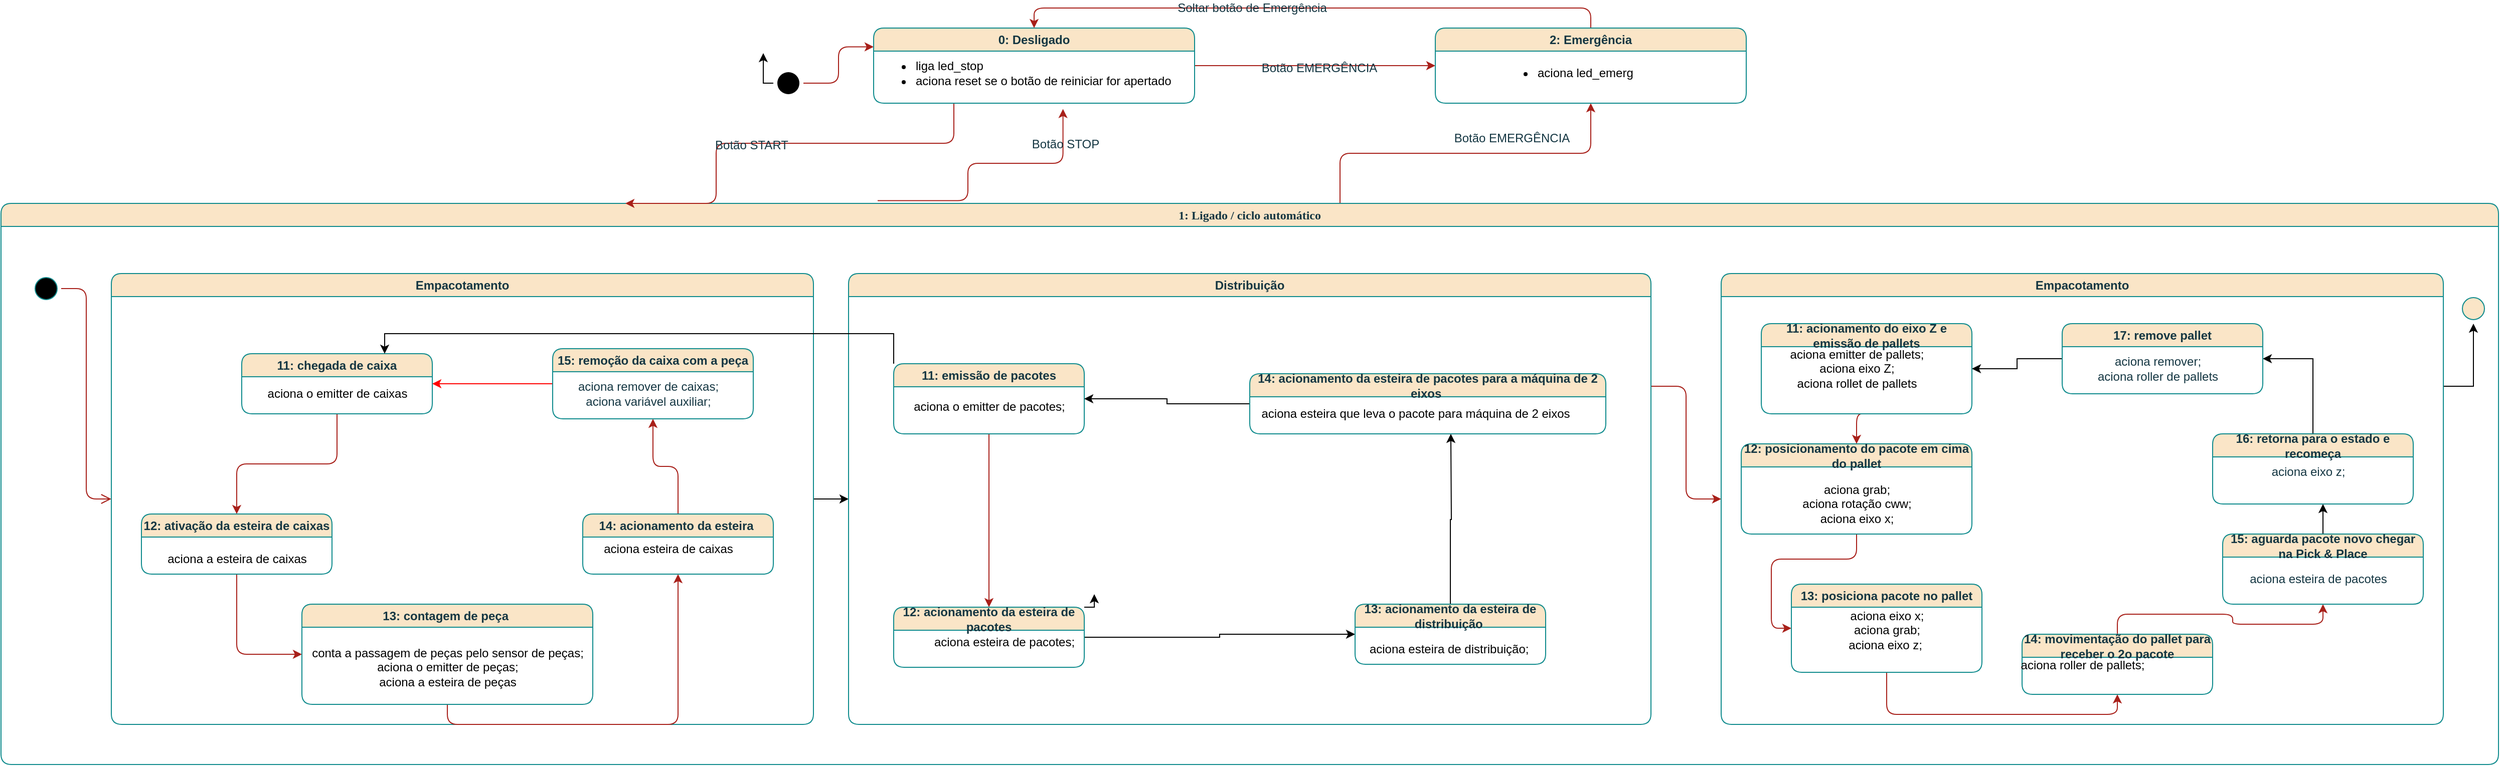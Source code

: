 <mxfile version="24.2.2" type="github">
  <diagram name="Page-1" id="58cdce13-f638-feb5-8d6f-7d28b1aa9fa0">
    <mxGraphModel dx="3764" dy="852" grid="1" gridSize="10" guides="1" tooltips="1" connect="1" arrows="1" fold="1" page="1" pageScale="1" pageWidth="1100" pageHeight="850" background="none" math="0" shadow="0">
      <root>
        <mxCell id="0" />
        <mxCell id="1" parent="0" />
        <mxCell id="qbF3YQsKagiAexJu4wax-7" style="edgeStyle=orthogonalEdgeStyle;rounded=1;orthogonalLoop=1;jettySize=auto;html=1;entryX=0;entryY=0.25;entryDx=0;entryDy=0;fontFamily=Helvetica;fontSize=12;fontColor=default;labelBackgroundColor=none;strokeColor=#A8201A;" parent="1" source="382b91b5511bd0f7-1" target="qbF3YQsKagiAexJu4wax-6" edge="1">
          <mxGeometry relative="1" as="geometry" />
        </mxCell>
        <mxCell id="F7XQFqfHqzkWKHChAuvk-9" style="edgeStyle=orthogonalEdgeStyle;rounded=0;orthogonalLoop=1;jettySize=auto;html=1;exitX=0.5;exitY=1;exitDx=0;exitDy=0;" edge="1" parent="1" source="382b91b5511bd0f7-1">
          <mxGeometry relative="1" as="geometry">
            <mxPoint x="120" y="120" as="targetPoint" />
          </mxGeometry>
        </mxCell>
        <mxCell id="382b91b5511bd0f7-1" value="" style="ellipse;html=1;shape=startState;fillColor=#000000;strokeColor=none;rounded=1;shadow=0;comic=0;labelBackgroundColor=none;fontFamily=Verdana;fontSize=12;fontColor=#143642;align=center;direction=south;" parent="1" vertex="1">
          <mxGeometry x="130" y="135" width="30" height="30" as="geometry" />
        </mxCell>
        <mxCell id="qbF3YQsKagiAexJu4wax-10" style="edgeStyle=orthogonalEdgeStyle;rounded=1;orthogonalLoop=1;jettySize=auto;html=1;entryX=0.59;entryY=1.011;entryDx=0;entryDy=0;fontFamily=Helvetica;fontSize=12;fontColor=default;exitX=0.351;exitY=-0.005;exitDx=0;exitDy=0;exitPerimeter=0;labelBackgroundColor=none;strokeColor=#A8201A;entryPerimeter=0;" parent="1" source="2a3bc250acf0617d-7" edge="1" target="F7XQFqfHqzkWKHChAuvk-5">
          <mxGeometry relative="1" as="geometry">
            <mxPoint x="645" y="380" as="sourcePoint" />
            <mxPoint x="460" y="300" as="targetPoint" />
            <Array as="points">
              <mxPoint x="324" y="230" />
              <mxPoint x="419" y="230" />
            </Array>
          </mxGeometry>
        </mxCell>
        <mxCell id="qbF3YQsKagiAexJu4wax-12" value="Botão STOP" style="edgeLabel;html=1;align=center;verticalAlign=middle;resizable=0;points=[];strokeColor=#0F8B8D;fontFamily=Helvetica;fontSize=12;fontColor=#143642;fillColor=#FAE5C7;rounded=1;labelBackgroundColor=none;" parent="qbF3YQsKagiAexJu4wax-10" vertex="1" connectable="0">
          <mxGeometry x="0.745" y="-2" relative="1" as="geometry">
            <mxPoint as="offset" />
          </mxGeometry>
        </mxCell>
        <mxCell id="qbF3YQsKagiAexJu4wax-15" style="edgeStyle=orthogonalEdgeStyle;rounded=1;orthogonalLoop=1;jettySize=auto;html=1;entryX=0.5;entryY=1;entryDx=0;entryDy=0;fontFamily=Helvetica;fontSize=12;fontColor=default;labelBackgroundColor=none;strokeColor=#A8201A;" parent="1" source="2a3bc250acf0617d-7" target="qbF3YQsKagiAexJu4wax-8" edge="1">
          <mxGeometry relative="1" as="geometry">
            <Array as="points">
              <mxPoint x="695" y="220" />
              <mxPoint x="945" y="220" />
            </Array>
          </mxGeometry>
        </mxCell>
        <mxCell id="qbF3YQsKagiAexJu4wax-16" value="Botão EMERGÊNCIA" style="edgeLabel;html=1;align=center;verticalAlign=middle;resizable=0;points=[];strokeColor=#0F8B8D;fontFamily=Helvetica;fontSize=12;fontColor=#143642;fillColor=#FAE5C7;rounded=1;labelBackgroundColor=none;" parent="qbF3YQsKagiAexJu4wax-15" vertex="1" connectable="0">
          <mxGeometry x="0.264" y="1" relative="1" as="geometry">
            <mxPoint y="-14" as="offset" />
          </mxGeometry>
        </mxCell>
        <mxCell id="2a3bc250acf0617d-7" value="1: Ligado / ciclo automático" style="swimlane;whiteSpace=wrap;html=1;rounded=1;shadow=0;comic=0;labelBackgroundColor=none;strokeWidth=1;fontFamily=Verdana;fontSize=12;align=center;fillColor=#FAE5C7;strokeColor=#0F8B8D;fontColor=#143642;" parent="1" vertex="1">
          <mxGeometry x="-640" y="270" width="2490" height="560" as="geometry" />
        </mxCell>
        <mxCell id="3cde6dad864a17aa-9" style="edgeStyle=elbowEdgeStyle;html=1;labelBackgroundColor=none;endArrow=open;endSize=8;strokeColor=#A8201A;fontFamily=Verdana;fontSize=12;align=left;fontColor=default;entryX=0;entryY=0.5;entryDx=0;entryDy=0;" parent="2a3bc250acf0617d-7" source="2a3bc250acf0617d-3" edge="1" target="qbF3YQsKagiAexJu4wax-21">
          <mxGeometry relative="1" as="geometry">
            <mxPoint x="190" y="140" as="targetPoint" />
          </mxGeometry>
        </mxCell>
        <mxCell id="2a3bc250acf0617d-3" value="" style="ellipse;html=1;shape=startState;fillColor=#000000;strokeColor=#0F8B8D;rounded=1;shadow=0;comic=0;labelBackgroundColor=none;fontFamily=Verdana;fontSize=12;fontColor=#000000;align=center;direction=south;" parent="2a3bc250acf0617d-7" vertex="1">
          <mxGeometry x="30" y="70" width="30" height="30" as="geometry" />
        </mxCell>
        <mxCell id="F7XQFqfHqzkWKHChAuvk-37" style="edgeStyle=orthogonalEdgeStyle;rounded=0;orthogonalLoop=1;jettySize=auto;html=1;exitX=1;exitY=0.5;exitDx=0;exitDy=0;entryX=0;entryY=0.5;entryDx=0;entryDy=0;" edge="1" parent="2a3bc250acf0617d-7" source="qbF3YQsKagiAexJu4wax-21" target="F7XQFqfHqzkWKHChAuvk-12">
          <mxGeometry relative="1" as="geometry" />
        </mxCell>
        <mxCell id="qbF3YQsKagiAexJu4wax-21" value="Empacotamento" style="swimlane;whiteSpace=wrap;html=1;strokeColor=#0F8B8D;align=center;verticalAlign=middle;fontFamily=Helvetica;fontSize=12;fontColor=#143642;fillColor=#FAE5C7;rounded=1;labelBackgroundColor=none;" parent="2a3bc250acf0617d-7" vertex="1">
          <mxGeometry x="110" y="70" width="700" height="450" as="geometry" />
        </mxCell>
        <mxCell id="qbF3YQsKagiAexJu4wax-40" style="edgeStyle=orthogonalEdgeStyle;rounded=1;orthogonalLoop=1;jettySize=auto;html=1;exitX=0.5;exitY=1;exitDx=0;exitDy=0;entryX=0.5;entryY=0;entryDx=0;entryDy=0;fontFamily=Helvetica;fontSize=12;fontColor=default;labelBackgroundColor=none;strokeColor=#A8201A;" parent="qbF3YQsKagiAexJu4wax-21" source="qbF3YQsKagiAexJu4wax-28" target="qbF3YQsKagiAexJu4wax-29" edge="1">
          <mxGeometry relative="1" as="geometry" />
        </mxCell>
        <mxCell id="qbF3YQsKagiAexJu4wax-28" value="11: chegada de caixa" style="swimlane;whiteSpace=wrap;html=1;strokeColor=#0F8B8D;align=center;verticalAlign=middle;fontFamily=Helvetica;fontSize=12;fontColor=#143642;fillColor=#FAE5C7;rounded=1;labelBackgroundColor=none;" parent="qbF3YQsKagiAexJu4wax-21" vertex="1">
          <mxGeometry x="130" y="80" width="190" height="60" as="geometry" />
        </mxCell>
        <mxCell id="F7XQFqfHqzkWKHChAuvk-48" value="aciona o emitter de caixas" style="text;html=1;align=center;verticalAlign=middle;resizable=0;points=[];autosize=1;strokeColor=none;fillColor=none;" vertex="1" parent="qbF3YQsKagiAexJu4wax-28">
          <mxGeometry x="15" y="25" width="160" height="30" as="geometry" />
        </mxCell>
        <mxCell id="qbF3YQsKagiAexJu4wax-41" style="edgeStyle=orthogonalEdgeStyle;rounded=1;orthogonalLoop=1;jettySize=auto;html=1;exitX=0.5;exitY=1;exitDx=0;exitDy=0;entryX=0;entryY=0.5;entryDx=0;entryDy=0;fontFamily=Helvetica;fontSize=12;fontColor=default;labelBackgroundColor=none;strokeColor=#A8201A;" parent="qbF3YQsKagiAexJu4wax-21" source="qbF3YQsKagiAexJu4wax-29" target="qbF3YQsKagiAexJu4wax-30" edge="1">
          <mxGeometry relative="1" as="geometry" />
        </mxCell>
        <mxCell id="qbF3YQsKagiAexJu4wax-29" value="12: ativação da esteira de caixas" style="swimlane;whiteSpace=wrap;html=1;strokeColor=#0F8B8D;align=center;verticalAlign=middle;fontFamily=Helvetica;fontSize=12;fontColor=#143642;fillColor=#FAE5C7;rounded=1;labelBackgroundColor=none;" parent="qbF3YQsKagiAexJu4wax-21" vertex="1">
          <mxGeometry x="30" y="240" width="190" height="60" as="geometry" />
        </mxCell>
        <mxCell id="F7XQFqfHqzkWKHChAuvk-49" value="aciona a esteira de caixas" style="text;html=1;align=center;verticalAlign=middle;resizable=0;points=[];autosize=1;strokeColor=none;fillColor=none;" vertex="1" parent="qbF3YQsKagiAexJu4wax-29">
          <mxGeometry x="15" y="30" width="160" height="30" as="geometry" />
        </mxCell>
        <mxCell id="qbF3YQsKagiAexJu4wax-42" style="edgeStyle=orthogonalEdgeStyle;rounded=1;orthogonalLoop=1;jettySize=auto;html=1;exitX=0.5;exitY=1;exitDx=0;exitDy=0;entryX=0.5;entryY=1;entryDx=0;entryDy=0;fontFamily=Helvetica;fontSize=12;fontColor=default;labelBackgroundColor=none;strokeColor=#A8201A;" parent="qbF3YQsKagiAexJu4wax-21" source="qbF3YQsKagiAexJu4wax-30" target="qbF3YQsKagiAexJu4wax-31" edge="1">
          <mxGeometry relative="1" as="geometry" />
        </mxCell>
        <mxCell id="qbF3YQsKagiAexJu4wax-30" value="13: contagem de peça&amp;nbsp;" style="swimlane;whiteSpace=wrap;html=1;strokeColor=#0F8B8D;align=center;verticalAlign=middle;fontFamily=Helvetica;fontSize=12;fontColor=#143642;fillColor=#FAE5C7;rounded=1;labelBackgroundColor=none;" parent="qbF3YQsKagiAexJu4wax-21" vertex="1">
          <mxGeometry x="190" y="330" width="290" height="100" as="geometry">
            <mxRectangle x="70" y="370" width="160" height="30" as="alternateBounds" />
          </mxGeometry>
        </mxCell>
        <mxCell id="F7XQFqfHqzkWKHChAuvk-50" value="conta a passagem de peças pelo sensor de peças;&lt;div&gt;aciona o emitter de peças;&lt;/div&gt;&lt;div&gt;aciona a esteira de peças&lt;/div&gt;" style="text;html=1;align=center;verticalAlign=middle;resizable=0;points=[];autosize=1;strokeColor=none;fillColor=none;" vertex="1" parent="qbF3YQsKagiAexJu4wax-30">
          <mxGeometry y="33" width="290" height="60" as="geometry" />
        </mxCell>
        <mxCell id="qbF3YQsKagiAexJu4wax-43" style="edgeStyle=orthogonalEdgeStyle;rounded=1;orthogonalLoop=1;jettySize=auto;html=1;exitX=0.5;exitY=0;exitDx=0;exitDy=0;entryX=0.5;entryY=1;entryDx=0;entryDy=0;fontFamily=Helvetica;fontSize=12;fontColor=default;labelBackgroundColor=none;strokeColor=#A8201A;" parent="qbF3YQsKagiAexJu4wax-21" source="qbF3YQsKagiAexJu4wax-31" target="qbF3YQsKagiAexJu4wax-38" edge="1">
          <mxGeometry relative="1" as="geometry" />
        </mxCell>
        <mxCell id="qbF3YQsKagiAexJu4wax-31" value="14: acionamento da esteira&amp;nbsp;" style="swimlane;whiteSpace=wrap;html=1;strokeColor=#0F8B8D;align=center;verticalAlign=middle;fontFamily=Helvetica;fontSize=12;fontColor=#143642;fillColor=#FAE5C7;rounded=1;labelBackgroundColor=none;" parent="qbF3YQsKagiAexJu4wax-21" vertex="1">
          <mxGeometry x="470" y="240" width="190" height="60" as="geometry">
            <mxRectangle x="70" y="370" width="160" height="30" as="alternateBounds" />
          </mxGeometry>
        </mxCell>
        <mxCell id="F7XQFqfHqzkWKHChAuvk-52" value="aciona esteira de caixas" style="text;html=1;align=center;verticalAlign=middle;resizable=0;points=[];autosize=1;strokeColor=none;fillColor=none;" vertex="1" parent="qbF3YQsKagiAexJu4wax-31">
          <mxGeometry x="10" y="20" width="150" height="30" as="geometry" />
        </mxCell>
        <mxCell id="F7XQFqfHqzkWKHChAuvk-11" style="edgeStyle=orthogonalEdgeStyle;rounded=0;orthogonalLoop=1;jettySize=auto;html=1;exitX=0;exitY=0.5;exitDx=0;exitDy=0;entryX=1;entryY=0.5;entryDx=0;entryDy=0;fontColor=#ff0000;strokeColor=#ff0000;" edge="1" parent="qbF3YQsKagiAexJu4wax-21" source="qbF3YQsKagiAexJu4wax-38" target="qbF3YQsKagiAexJu4wax-28">
          <mxGeometry relative="1" as="geometry" />
        </mxCell>
        <mxCell id="qbF3YQsKagiAexJu4wax-38" value="15: remoção da caixa com a peça" style="swimlane;whiteSpace=wrap;html=1;strokeColor=#0F8B8D;align=center;verticalAlign=middle;fontFamily=Helvetica;fontSize=12;fontColor=#143642;fillColor=#FAE5C7;rounded=1;labelBackgroundColor=none;" parent="qbF3YQsKagiAexJu4wax-21" vertex="1">
          <mxGeometry x="440" y="75" width="200" height="70" as="geometry">
            <mxRectangle x="70" y="370" width="160" height="30" as="alternateBounds" />
          </mxGeometry>
        </mxCell>
        <mxCell id="qbF3YQsKagiAexJu4wax-39" value="aciona remover de caixas;&lt;div&gt;aciona variável auxiliar;&lt;/div&gt;" style="text;html=1;align=center;verticalAlign=middle;resizable=0;points=[];autosize=1;strokeColor=none;fillColor=none;fontFamily=Helvetica;fontSize=12;fontColor=#143642;rounded=1;labelBackgroundColor=none;" parent="qbF3YQsKagiAexJu4wax-38" vertex="1">
          <mxGeometry x="15" y="25" width="160" height="40" as="geometry" />
        </mxCell>
        <mxCell id="qbF3YQsKagiAexJu4wax-25" style="edgeStyle=orthogonalEdgeStyle;rounded=1;orthogonalLoop=1;jettySize=auto;html=1;exitX=1;exitY=0.25;exitDx=0;exitDy=0;fontFamily=Helvetica;fontSize=12;fontColor=default;labelBackgroundColor=none;strokeColor=#A8201A;entryX=0;entryY=0.5;entryDx=0;entryDy=0;" parent="2a3bc250acf0617d-7" source="F7XQFqfHqzkWKHChAuvk-12" target="F7XQFqfHqzkWKHChAuvk-24" edge="1">
          <mxGeometry relative="1" as="geometry">
            <mxPoint x="1610" y="240" as="sourcePoint" />
            <mxPoint x="1740" y="285" as="targetPoint" />
          </mxGeometry>
        </mxCell>
        <mxCell id="qbF3YQsKagiAexJu4wax-26" value="" style="ellipse;html=1;shape=startState;fillColor=#FAE5C7;strokeColor=#0F8B8D;rounded=1;shadow=0;comic=0;labelBackgroundColor=none;fontFamily=Verdana;fontSize=12;fontColor=#143642;align=center;direction=south;" parent="2a3bc250acf0617d-7" vertex="1">
          <mxGeometry x="2450" y="90" width="30" height="30" as="geometry" />
        </mxCell>
        <mxCell id="F7XQFqfHqzkWKHChAuvk-12" value="Distribuição" style="swimlane;whiteSpace=wrap;html=1;strokeColor=#0F8B8D;align=center;verticalAlign=middle;fontFamily=Helvetica;fontSize=12;fontColor=#143642;fillColor=#FAE5C7;rounded=1;labelBackgroundColor=none;" vertex="1" parent="2a3bc250acf0617d-7">
          <mxGeometry x="845" y="70" width="800" height="450" as="geometry" />
        </mxCell>
        <mxCell id="F7XQFqfHqzkWKHChAuvk-13" style="edgeStyle=orthogonalEdgeStyle;rounded=1;orthogonalLoop=1;jettySize=auto;html=1;exitX=0.5;exitY=1;exitDx=0;exitDy=0;entryX=0.5;entryY=0;entryDx=0;entryDy=0;fontFamily=Helvetica;fontSize=12;fontColor=default;labelBackgroundColor=none;strokeColor=#A8201A;" edge="1" parent="F7XQFqfHqzkWKHChAuvk-12" source="F7XQFqfHqzkWKHChAuvk-14" target="F7XQFqfHqzkWKHChAuvk-16">
          <mxGeometry relative="1" as="geometry" />
        </mxCell>
        <mxCell id="F7XQFqfHqzkWKHChAuvk-14" value="11: emissão de pacotes" style="swimlane;whiteSpace=wrap;html=1;strokeColor=#0F8B8D;align=center;verticalAlign=middle;fontFamily=Helvetica;fontSize=12;fontColor=#143642;fillColor=#FAE5C7;rounded=1;labelBackgroundColor=none;" vertex="1" parent="F7XQFqfHqzkWKHChAuvk-12">
          <mxGeometry x="45" y="90" width="190" height="70" as="geometry" />
        </mxCell>
        <mxCell id="F7XQFqfHqzkWKHChAuvk-57" value="aciona o emitter de pacotes;&lt;div&gt;&lt;br&gt;&lt;/div&gt;" style="text;html=1;align=center;verticalAlign=middle;resizable=0;points=[];autosize=1;strokeColor=none;fillColor=none;" vertex="1" parent="F7XQFqfHqzkWKHChAuvk-14">
          <mxGeometry x="10" y="30" width="170" height="40" as="geometry" />
        </mxCell>
        <mxCell id="F7XQFqfHqzkWKHChAuvk-53" style="edgeStyle=orthogonalEdgeStyle;rounded=0;orthogonalLoop=1;jettySize=auto;html=1;exitX=1;exitY=0.5;exitDx=0;exitDy=0;entryX=0;entryY=0.5;entryDx=0;entryDy=0;" edge="1" parent="F7XQFqfHqzkWKHChAuvk-12" source="F7XQFqfHqzkWKHChAuvk-16" target="F7XQFqfHqzkWKHChAuvk-18">
          <mxGeometry relative="1" as="geometry" />
        </mxCell>
        <mxCell id="F7XQFqfHqzkWKHChAuvk-63" style="edgeStyle=orthogonalEdgeStyle;rounded=0;orthogonalLoop=1;jettySize=auto;html=1;exitX=1;exitY=0;exitDx=0;exitDy=0;" edge="1" parent="F7XQFqfHqzkWKHChAuvk-12" source="F7XQFqfHqzkWKHChAuvk-16">
          <mxGeometry relative="1" as="geometry">
            <mxPoint x="245" y="320" as="targetPoint" />
          </mxGeometry>
        </mxCell>
        <mxCell id="F7XQFqfHqzkWKHChAuvk-16" value="12: acionamento da esteira de pacotes" style="swimlane;whiteSpace=wrap;html=1;strokeColor=#0F8B8D;align=center;verticalAlign=middle;fontFamily=Helvetica;fontSize=12;fontColor=#143642;fillColor=#FAE5C7;rounded=1;labelBackgroundColor=none;" vertex="1" parent="F7XQFqfHqzkWKHChAuvk-12">
          <mxGeometry x="45" y="333" width="190" height="60" as="geometry" />
        </mxCell>
        <mxCell id="F7XQFqfHqzkWKHChAuvk-61" value="aciona esteira de pacotes;" style="text;html=1;align=center;verticalAlign=middle;resizable=0;points=[];autosize=1;strokeColor=none;fillColor=none;" vertex="1" parent="F7XQFqfHqzkWKHChAuvk-16">
          <mxGeometry x="30" y="20" width="160" height="30" as="geometry" />
        </mxCell>
        <mxCell id="F7XQFqfHqzkWKHChAuvk-54" style="edgeStyle=orthogonalEdgeStyle;rounded=0;orthogonalLoop=1;jettySize=auto;html=1;exitX=0.5;exitY=0;exitDx=0;exitDy=0;" edge="1" parent="F7XQFqfHqzkWKHChAuvk-12" source="F7XQFqfHqzkWKHChAuvk-18">
          <mxGeometry relative="1" as="geometry">
            <mxPoint x="600.471" y="160" as="targetPoint" />
          </mxGeometry>
        </mxCell>
        <mxCell id="F7XQFqfHqzkWKHChAuvk-18" value="13: acionamento da esteira de distribuição&amp;nbsp;" style="swimlane;whiteSpace=wrap;html=1;strokeColor=#0F8B8D;align=center;verticalAlign=middle;fontFamily=Helvetica;fontSize=12;fontColor=#143642;fillColor=#FAE5C7;rounded=1;labelBackgroundColor=none;" vertex="1" parent="F7XQFqfHqzkWKHChAuvk-12">
          <mxGeometry x="505" y="330" width="190" height="60" as="geometry">
            <mxRectangle x="70" y="370" width="160" height="30" as="alternateBounds" />
          </mxGeometry>
        </mxCell>
        <mxCell id="F7XQFqfHqzkWKHChAuvk-62" value="aciona esteira de distribuição;&amp;nbsp;" style="text;html=1;align=center;verticalAlign=middle;resizable=0;points=[];autosize=1;strokeColor=none;fillColor=none;" vertex="1" parent="F7XQFqfHqzkWKHChAuvk-18">
          <mxGeometry y="30" width="190" height="30" as="geometry" />
        </mxCell>
        <mxCell id="F7XQFqfHqzkWKHChAuvk-56" style="edgeStyle=orthogonalEdgeStyle;rounded=0;orthogonalLoop=1;jettySize=auto;html=1;exitX=0;exitY=0.5;exitDx=0;exitDy=0;entryX=1;entryY=0.5;entryDx=0;entryDy=0;" edge="1" parent="F7XQFqfHqzkWKHChAuvk-12" source="F7XQFqfHqzkWKHChAuvk-20" target="F7XQFqfHqzkWKHChAuvk-14">
          <mxGeometry relative="1" as="geometry" />
        </mxCell>
        <mxCell id="F7XQFqfHqzkWKHChAuvk-20" value="14: acionamento da esteira de pacotes para a máquina de 2 eixos&amp;nbsp;" style="swimlane;whiteSpace=wrap;html=1;strokeColor=#0F8B8D;align=center;verticalAlign=middle;fontFamily=Helvetica;fontSize=12;fontColor=#143642;fillColor=#FAE5C7;rounded=1;labelBackgroundColor=none;" vertex="1" parent="F7XQFqfHqzkWKHChAuvk-12">
          <mxGeometry x="400" y="100" width="355" height="60" as="geometry">
            <mxRectangle x="70" y="370" width="160" height="30" as="alternateBounds" />
          </mxGeometry>
        </mxCell>
        <mxCell id="F7XQFqfHqzkWKHChAuvk-64" value="aciona esteira que leva o pacote para máquina de 2 eixos" style="text;html=1;align=center;verticalAlign=middle;resizable=0;points=[];autosize=1;strokeColor=none;fillColor=none;" vertex="1" parent="F7XQFqfHqzkWKHChAuvk-20">
          <mxGeometry y="25" width="330" height="30" as="geometry" />
        </mxCell>
        <mxCell id="F7XQFqfHqzkWKHChAuvk-70" style="edgeStyle=orthogonalEdgeStyle;rounded=0;orthogonalLoop=1;jettySize=auto;html=1;exitX=1;exitY=0.25;exitDx=0;exitDy=0;entryX=1;entryY=0.5;entryDx=0;entryDy=0;" edge="1" parent="2a3bc250acf0617d-7" source="F7XQFqfHqzkWKHChAuvk-24" target="qbF3YQsKagiAexJu4wax-26">
          <mxGeometry relative="1" as="geometry" />
        </mxCell>
        <mxCell id="F7XQFqfHqzkWKHChAuvk-24" value="Empacotamento" style="swimlane;whiteSpace=wrap;html=1;strokeColor=#0F8B8D;align=center;verticalAlign=middle;fontFamily=Helvetica;fontSize=12;fontColor=#143642;fillColor=#FAE5C7;rounded=1;labelBackgroundColor=none;" vertex="1" parent="2a3bc250acf0617d-7">
          <mxGeometry x="1715" y="70" width="720" height="450" as="geometry" />
        </mxCell>
        <mxCell id="F7XQFqfHqzkWKHChAuvk-25" style="edgeStyle=orthogonalEdgeStyle;rounded=1;orthogonalLoop=1;jettySize=auto;html=1;exitX=0.5;exitY=1;exitDx=0;exitDy=0;entryX=0.5;entryY=0;entryDx=0;entryDy=0;fontFamily=Helvetica;fontSize=12;fontColor=default;labelBackgroundColor=none;strokeColor=#A8201A;" edge="1" parent="F7XQFqfHqzkWKHChAuvk-24" source="F7XQFqfHqzkWKHChAuvk-26" target="F7XQFqfHqzkWKHChAuvk-28">
          <mxGeometry relative="1" as="geometry" />
        </mxCell>
        <mxCell id="F7XQFqfHqzkWKHChAuvk-26" value="11: acionamento do eixo Z e emissão de pallets" style="swimlane;whiteSpace=wrap;html=1;strokeColor=#0F8B8D;align=center;verticalAlign=middle;fontFamily=Helvetica;fontSize=12;fontColor=#143642;fillColor=#FAE5C7;rounded=1;labelBackgroundColor=none;" vertex="1" parent="F7XQFqfHqzkWKHChAuvk-24">
          <mxGeometry x="40" y="50" width="210" height="90" as="geometry" />
        </mxCell>
        <mxCell id="F7XQFqfHqzkWKHChAuvk-65" value="aciona emitter de pallets;&lt;div&gt;aciona eixo Z;&lt;/div&gt;&lt;div&gt;aciona rollet de pallets&lt;/div&gt;" style="text;html=1;align=center;verticalAlign=middle;resizable=0;points=[];autosize=1;strokeColor=none;fillColor=none;" vertex="1" parent="F7XQFqfHqzkWKHChAuvk-26">
          <mxGeometry x="15" y="15" width="160" height="60" as="geometry" />
        </mxCell>
        <mxCell id="F7XQFqfHqzkWKHChAuvk-27" style="edgeStyle=orthogonalEdgeStyle;rounded=1;orthogonalLoop=1;jettySize=auto;html=1;exitX=0.5;exitY=1;exitDx=0;exitDy=0;entryX=0;entryY=0.5;entryDx=0;entryDy=0;fontFamily=Helvetica;fontSize=12;fontColor=default;labelBackgroundColor=none;strokeColor=#A8201A;" edge="1" parent="F7XQFqfHqzkWKHChAuvk-24" source="F7XQFqfHqzkWKHChAuvk-28" target="F7XQFqfHqzkWKHChAuvk-30">
          <mxGeometry relative="1" as="geometry" />
        </mxCell>
        <mxCell id="F7XQFqfHqzkWKHChAuvk-28" value="12: posicionamento do pacote em cima do pallet" style="swimlane;whiteSpace=wrap;html=1;strokeColor=#0F8B8D;align=center;verticalAlign=middle;fontFamily=Helvetica;fontSize=12;fontColor=#143642;fillColor=#FAE5C7;rounded=1;labelBackgroundColor=none;" vertex="1" parent="F7XQFqfHqzkWKHChAuvk-24">
          <mxGeometry x="20" y="170" width="230" height="90" as="geometry" />
        </mxCell>
        <mxCell id="F7XQFqfHqzkWKHChAuvk-66" value="aciona grab;&lt;div&gt;aciona rotação cww;&lt;/div&gt;&lt;div&gt;aciona eixo x;&lt;/div&gt;" style="text;html=1;align=center;verticalAlign=middle;resizable=0;points=[];autosize=1;strokeColor=none;fillColor=none;" vertex="1" parent="F7XQFqfHqzkWKHChAuvk-28">
          <mxGeometry x="50" y="30" width="130" height="60" as="geometry" />
        </mxCell>
        <mxCell id="F7XQFqfHqzkWKHChAuvk-29" style="edgeStyle=orthogonalEdgeStyle;rounded=1;orthogonalLoop=1;jettySize=auto;html=1;exitX=0.5;exitY=1;exitDx=0;exitDy=0;entryX=0.5;entryY=1;entryDx=0;entryDy=0;fontFamily=Helvetica;fontSize=12;fontColor=default;labelBackgroundColor=none;strokeColor=#A8201A;" edge="1" parent="F7XQFqfHqzkWKHChAuvk-24" source="F7XQFqfHqzkWKHChAuvk-30" target="F7XQFqfHqzkWKHChAuvk-32">
          <mxGeometry relative="1" as="geometry" />
        </mxCell>
        <mxCell id="F7XQFqfHqzkWKHChAuvk-30" value="13: posiciona pacote no pallet" style="swimlane;whiteSpace=wrap;html=1;strokeColor=#0F8B8D;align=center;verticalAlign=middle;fontFamily=Helvetica;fontSize=12;fontColor=#143642;fillColor=#FAE5C7;rounded=1;labelBackgroundColor=none;" vertex="1" parent="F7XQFqfHqzkWKHChAuvk-24">
          <mxGeometry x="70" y="310" width="190" height="88" as="geometry">
            <mxRectangle x="70" y="370" width="160" height="30" as="alternateBounds" />
          </mxGeometry>
        </mxCell>
        <mxCell id="F7XQFqfHqzkWKHChAuvk-67" value="aciona eixo x;&lt;div&gt;aciona grab;&lt;/div&gt;&lt;div&gt;aciona eixo z;&amp;nbsp;&lt;/div&gt;&lt;div&gt;&lt;br&gt;&lt;/div&gt;" style="text;html=1;align=center;verticalAlign=middle;resizable=0;points=[];autosize=1;strokeColor=none;fillColor=none;" vertex="1" parent="F7XQFqfHqzkWKHChAuvk-30">
          <mxGeometry x="45" y="18" width="100" height="70" as="geometry" />
        </mxCell>
        <mxCell id="F7XQFqfHqzkWKHChAuvk-31" style="edgeStyle=orthogonalEdgeStyle;rounded=1;orthogonalLoop=1;jettySize=auto;html=1;exitX=0.5;exitY=0;exitDx=0;exitDy=0;entryX=0.5;entryY=1;entryDx=0;entryDy=0;fontFamily=Helvetica;fontSize=12;fontColor=default;labelBackgroundColor=none;strokeColor=#A8201A;" edge="1" parent="F7XQFqfHqzkWKHChAuvk-24" source="F7XQFqfHqzkWKHChAuvk-32" target="F7XQFqfHqzkWKHChAuvk-34">
          <mxGeometry relative="1" as="geometry" />
        </mxCell>
        <mxCell id="F7XQFqfHqzkWKHChAuvk-32" value="14: movimentação do pallet para receber o 2o pacote" style="swimlane;whiteSpace=wrap;html=1;strokeColor=#0F8B8D;align=center;verticalAlign=middle;fontFamily=Helvetica;fontSize=12;fontColor=#143642;fillColor=#FAE5C7;rounded=1;labelBackgroundColor=none;" vertex="1" parent="F7XQFqfHqzkWKHChAuvk-24">
          <mxGeometry x="300" y="360" width="190" height="60" as="geometry">
            <mxRectangle x="70" y="370" width="160" height="30" as="alternateBounds" />
          </mxGeometry>
        </mxCell>
        <mxCell id="F7XQFqfHqzkWKHChAuvk-68" value="aciona roller de pallets;&lt;div&gt;&amp;nbsp;&lt;/div&gt;" style="text;html=1;align=center;verticalAlign=middle;resizable=0;points=[];autosize=1;strokeColor=none;fillColor=none;" vertex="1" parent="F7XQFqfHqzkWKHChAuvk-32">
          <mxGeometry x="-15" y="18" width="150" height="40" as="geometry" />
        </mxCell>
        <mxCell id="F7XQFqfHqzkWKHChAuvk-47" style="edgeStyle=orthogonalEdgeStyle;rounded=0;orthogonalLoop=1;jettySize=auto;html=1;exitX=0.5;exitY=0;exitDx=0;exitDy=0;" edge="1" parent="F7XQFqfHqzkWKHChAuvk-24" source="F7XQFqfHqzkWKHChAuvk-34">
          <mxGeometry relative="1" as="geometry">
            <mxPoint x="600" y="230" as="targetPoint" />
          </mxGeometry>
        </mxCell>
        <mxCell id="F7XQFqfHqzkWKHChAuvk-34" value="15: aguarda pacote novo chegar na Pick &amp;amp; Place" style="swimlane;whiteSpace=wrap;html=1;strokeColor=#0F8B8D;align=center;verticalAlign=middle;fontFamily=Helvetica;fontSize=12;fontColor=#143642;fillColor=#FAE5C7;rounded=1;labelBackgroundColor=none;" vertex="1" parent="F7XQFqfHqzkWKHChAuvk-24">
          <mxGeometry x="500" y="260" width="200" height="70" as="geometry">
            <mxRectangle x="70" y="370" width="160" height="30" as="alternateBounds" />
          </mxGeometry>
        </mxCell>
        <mxCell id="F7XQFqfHqzkWKHChAuvk-35" value="aciona esteira de pacotes" style="text;html=1;align=center;verticalAlign=middle;resizable=0;points=[];autosize=1;strokeColor=none;fillColor=none;fontFamily=Helvetica;fontSize=12;fontColor=#143642;rounded=1;labelBackgroundColor=none;" vertex="1" parent="F7XQFqfHqzkWKHChAuvk-34">
          <mxGeometry x="15" y="30" width="160" height="30" as="geometry" />
        </mxCell>
        <mxCell id="F7XQFqfHqzkWKHChAuvk-46" style="edgeStyle=orthogonalEdgeStyle;rounded=0;orthogonalLoop=1;jettySize=auto;html=1;exitX=0.5;exitY=0;exitDx=0;exitDy=0;entryX=1;entryY=0.5;entryDx=0;entryDy=0;" edge="1" parent="F7XQFqfHqzkWKHChAuvk-24" source="F7XQFqfHqzkWKHChAuvk-41" target="F7XQFqfHqzkWKHChAuvk-43">
          <mxGeometry relative="1" as="geometry" />
        </mxCell>
        <mxCell id="F7XQFqfHqzkWKHChAuvk-41" value="16: retorna para o estado e recomeça" style="swimlane;whiteSpace=wrap;html=1;strokeColor=#0F8B8D;align=center;verticalAlign=middle;fontFamily=Helvetica;fontSize=12;fontColor=#143642;fillColor=#FAE5C7;rounded=1;labelBackgroundColor=none;" vertex="1" parent="F7XQFqfHqzkWKHChAuvk-24">
          <mxGeometry x="490" y="160" width="200" height="70" as="geometry">
            <mxRectangle x="70" y="370" width="160" height="30" as="alternateBounds" />
          </mxGeometry>
        </mxCell>
        <mxCell id="F7XQFqfHqzkWKHChAuvk-42" value="aciona eixo z;&lt;div&gt;&lt;br&gt;&lt;/div&gt;" style="text;html=1;align=center;verticalAlign=middle;resizable=0;points=[];autosize=1;strokeColor=none;fillColor=none;fontFamily=Helvetica;fontSize=12;fontColor=#143642;rounded=1;labelBackgroundColor=none;" vertex="1" parent="F7XQFqfHqzkWKHChAuvk-41">
          <mxGeometry x="45" y="25" width="100" height="40" as="geometry" />
        </mxCell>
        <mxCell id="F7XQFqfHqzkWKHChAuvk-45" style="edgeStyle=orthogonalEdgeStyle;rounded=0;orthogonalLoop=1;jettySize=auto;html=1;entryX=1;entryY=0.5;entryDx=0;entryDy=0;" edge="1" parent="F7XQFqfHqzkWKHChAuvk-24" source="F7XQFqfHqzkWKHChAuvk-43" target="F7XQFqfHqzkWKHChAuvk-26">
          <mxGeometry relative="1" as="geometry" />
        </mxCell>
        <mxCell id="F7XQFqfHqzkWKHChAuvk-43" value="17: remove pallet" style="swimlane;whiteSpace=wrap;html=1;strokeColor=#0F8B8D;align=center;verticalAlign=middle;fontFamily=Helvetica;fontSize=12;fontColor=#143642;fillColor=#FAE5C7;rounded=1;labelBackgroundColor=none;" vertex="1" parent="F7XQFqfHqzkWKHChAuvk-24">
          <mxGeometry x="340" y="50" width="200" height="70" as="geometry">
            <mxRectangle x="70" y="370" width="160" height="30" as="alternateBounds" />
          </mxGeometry>
        </mxCell>
        <mxCell id="F7XQFqfHqzkWKHChAuvk-44" value="aciona remover;&lt;div&gt;aciona roller de pallets&lt;/div&gt;" style="text;html=1;align=center;verticalAlign=middle;resizable=0;points=[];autosize=1;strokeColor=none;fillColor=none;fontFamily=Helvetica;fontSize=12;fontColor=#143642;rounded=1;labelBackgroundColor=none;" vertex="1" parent="F7XQFqfHqzkWKHChAuvk-43">
          <mxGeometry x="25" y="25" width="140" height="40" as="geometry" />
        </mxCell>
        <mxCell id="F7XQFqfHqzkWKHChAuvk-60" style="edgeStyle=orthogonalEdgeStyle;rounded=0;orthogonalLoop=1;jettySize=auto;html=1;exitX=0;exitY=0;exitDx=0;exitDy=0;entryX=0.75;entryY=0;entryDx=0;entryDy=0;" edge="1" parent="2a3bc250acf0617d-7" source="F7XQFqfHqzkWKHChAuvk-14" target="qbF3YQsKagiAexJu4wax-28">
          <mxGeometry relative="1" as="geometry" />
        </mxCell>
        <mxCell id="qbF3YQsKagiAexJu4wax-9" style="edgeStyle=orthogonalEdgeStyle;rounded=1;orthogonalLoop=1;jettySize=auto;html=1;exitX=0.25;exitY=1;exitDx=0;exitDy=0;entryX=0.25;entryY=0;entryDx=0;entryDy=0;fontFamily=Helvetica;fontSize=12;fontColor=default;labelBackgroundColor=none;strokeColor=#A8201A;" parent="1" source="qbF3YQsKagiAexJu4wax-6" target="2a3bc250acf0617d-7" edge="1">
          <mxGeometry relative="1" as="geometry">
            <Array as="points">
              <mxPoint x="310" y="210" />
              <mxPoint x="73" y="210" />
            </Array>
          </mxGeometry>
        </mxCell>
        <mxCell id="qbF3YQsKagiAexJu4wax-11" value="Botão START" style="edgeLabel;html=1;align=center;verticalAlign=middle;resizable=0;points=[];strokeColor=#0F8B8D;fontFamily=Helvetica;fontSize=12;fontColor=#143642;fillColor=#FAE5C7;rounded=1;labelBackgroundColor=none;" parent="qbF3YQsKagiAexJu4wax-9" vertex="1" connectable="0">
          <mxGeometry x="0.135" y="2" relative="1" as="geometry">
            <mxPoint as="offset" />
          </mxGeometry>
        </mxCell>
        <mxCell id="qbF3YQsKagiAexJu4wax-13" style="edgeStyle=orthogonalEdgeStyle;rounded=1;orthogonalLoop=1;jettySize=auto;html=1;entryX=0;entryY=0.5;entryDx=0;entryDy=0;fontFamily=Helvetica;fontSize=12;fontColor=default;labelBackgroundColor=none;strokeColor=#A8201A;" parent="1" source="qbF3YQsKagiAexJu4wax-6" target="qbF3YQsKagiAexJu4wax-8" edge="1">
          <mxGeometry relative="1" as="geometry" />
        </mxCell>
        <mxCell id="qbF3YQsKagiAexJu4wax-14" value="Botão EMERGÊNCIA" style="edgeLabel;html=1;align=center;verticalAlign=middle;resizable=0;points=[];strokeColor=#0F8B8D;fontFamily=Helvetica;fontSize=12;fontColor=#143642;fillColor=#FAE5C7;rounded=1;labelBackgroundColor=none;" parent="qbF3YQsKagiAexJu4wax-13" vertex="1" connectable="0">
          <mxGeometry x="0.029" y="-2" relative="1" as="geometry">
            <mxPoint as="offset" />
          </mxGeometry>
        </mxCell>
        <mxCell id="qbF3YQsKagiAexJu4wax-6" value="0: Desligado" style="swimlane;whiteSpace=wrap;html=1;strokeColor=#0F8B8D;align=center;verticalAlign=middle;fontFamily=Helvetica;fontSize=12;fillColor=#FAE5C7;rounded=1;labelBackgroundColor=none;swimlaneLine=1;fontColor=#143642;gradientColor=none;swimlaneFillColor=none;" parent="1" vertex="1">
          <mxGeometry x="230" y="95" width="320" height="75" as="geometry" />
        </mxCell>
        <mxCell id="F7XQFqfHqzkWKHChAuvk-5" value="&lt;ul&gt;&lt;li&gt;liga led_stop&lt;/li&gt;&lt;li&gt;aciona reset se o botão de reiniciar for apertado&lt;/li&gt;&lt;/ul&gt;" style="text;html=1;align=left;verticalAlign=middle;resizable=0;points=[];autosize=1;strokeColor=none;fillColor=none;" vertex="1" parent="qbF3YQsKagiAexJu4wax-6">
          <mxGeometry y="10" width="320" height="70" as="geometry" />
        </mxCell>
        <mxCell id="qbF3YQsKagiAexJu4wax-19" style="edgeStyle=orthogonalEdgeStyle;rounded=1;orthogonalLoop=1;jettySize=auto;html=1;exitX=0.5;exitY=0;exitDx=0;exitDy=0;entryX=0.5;entryY=0;entryDx=0;entryDy=0;fontFamily=Helvetica;fontSize=12;fontColor=default;labelBackgroundColor=none;strokeColor=#A8201A;" parent="1" source="qbF3YQsKagiAexJu4wax-8" target="qbF3YQsKagiAexJu4wax-6" edge="1">
          <mxGeometry relative="1" as="geometry" />
        </mxCell>
        <mxCell id="qbF3YQsKagiAexJu4wax-20" value="Soltar botão de Emergência" style="edgeLabel;html=1;align=center;verticalAlign=middle;resizable=0;points=[];strokeColor=#0F8B8D;fontFamily=Helvetica;fontSize=12;fontColor=#143642;fillColor=#FAE5C7;rounded=1;labelBackgroundColor=none;" parent="qbF3YQsKagiAexJu4wax-19" vertex="1" connectable="0">
          <mxGeometry x="0.203" relative="1" as="geometry">
            <mxPoint as="offset" />
          </mxGeometry>
        </mxCell>
        <mxCell id="qbF3YQsKagiAexJu4wax-8" value="2: Emergência" style="swimlane;whiteSpace=wrap;html=1;strokeColor=#0F8B8D;align=center;verticalAlign=middle;fontFamily=Helvetica;fontSize=12;fillColor=#FAE5C7;rounded=1;labelBackgroundColor=none;fontColor=#143642;" parent="1" vertex="1">
          <mxGeometry x="790" y="95" width="310" height="75" as="geometry" />
        </mxCell>
        <mxCell id="F7XQFqfHqzkWKHChAuvk-8" value="&lt;ul&gt;&lt;li&gt;aciona led_emerg&lt;/li&gt;&lt;/ul&gt;" style="text;html=1;align=left;verticalAlign=middle;resizable=0;points=[];autosize=1;strokeColor=none;fillColor=none;" vertex="1" parent="qbF3YQsKagiAexJu4wax-8">
          <mxGeometry x="60" y="20" width="160" height="50" as="geometry" />
        </mxCell>
      </root>
    </mxGraphModel>
  </diagram>
</mxfile>
